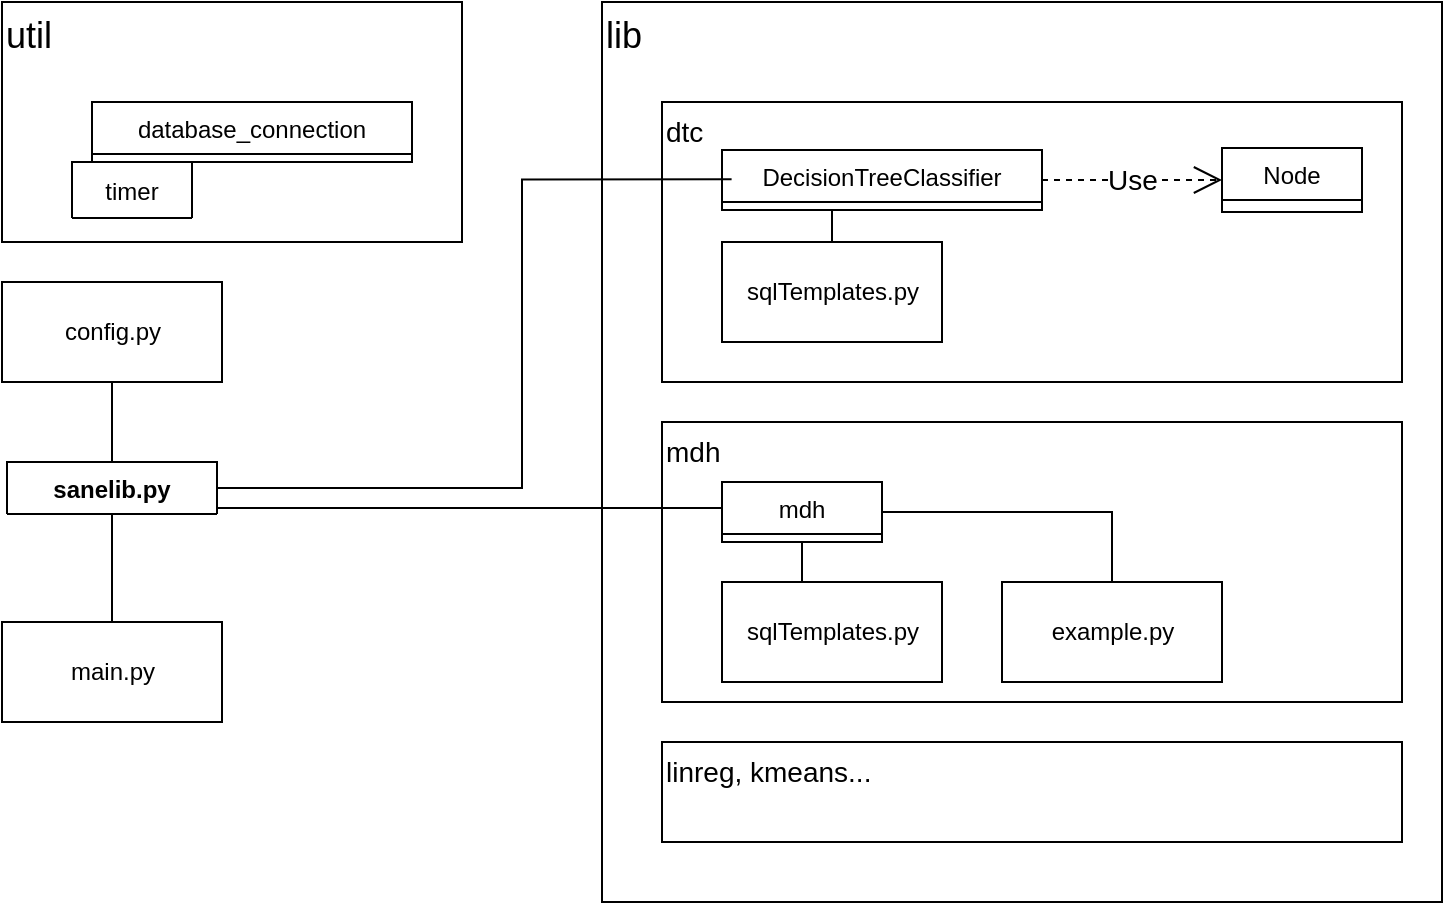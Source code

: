 <mxfile version="14.4.9" type="github">
  <diagram id="C5RBs43oDa-KdzZeNtuy" name="Page-1">
    <mxGraphModel dx="835" dy="569" grid="1" gridSize="10" guides="1" tooltips="1" connect="1" arrows="1" fold="1" page="1" pageScale="1" pageWidth="827" pageHeight="1169" math="0" shadow="0">
      <root>
        <mxCell id="WIyWlLk6GJQsqaUBKTNV-0" />
        <mxCell id="WIyWlLk6GJQsqaUBKTNV-1" parent="WIyWlLk6GJQsqaUBKTNV-0" />
        <mxCell id="xDoAu2jg7uCX6hXLonLB-27" value="&lt;font style=&quot;font-size: 18px&quot;&gt;lib&lt;/font&gt;" style="rounded=0;whiteSpace=wrap;html=1;fillColor=none;align=left;verticalAlign=top;fontStyle=0;fontSize=14;" vertex="1" parent="WIyWlLk6GJQsqaUBKTNV-1">
          <mxGeometry x="380" y="30" width="420" height="450" as="geometry" />
        </mxCell>
        <mxCell id="xDoAu2jg7uCX6hXLonLB-28" value="dtc" style="rounded=0;whiteSpace=wrap;html=1;fillColor=none;align=left;verticalAlign=top;fontStyle=0;fontSize=14;" vertex="1" parent="WIyWlLk6GJQsqaUBKTNV-1">
          <mxGeometry x="410" y="80" width="370" height="140" as="geometry" />
        </mxCell>
        <mxCell id="xDoAu2jg7uCX6hXLonLB-15" value="&lt;font style=&quot;font-size: 18px&quot;&gt;util&lt;/font&gt;" style="rounded=0;whiteSpace=wrap;html=1;fillColor=none;align=left;verticalAlign=top;" vertex="1" parent="WIyWlLk6GJQsqaUBKTNV-1">
          <mxGeometry x="80" y="30" width="230" height="120" as="geometry" />
        </mxCell>
        <mxCell id="xDoAu2jg7uCX6hXLonLB-55" style="edgeStyle=orthogonalEdgeStyle;rounded=0;orthogonalLoop=1;jettySize=auto;html=1;exitX=0.5;exitY=1;exitDx=0;exitDy=0;entryX=0.5;entryY=0;entryDx=0;entryDy=0;endArrow=none;endFill=0;fontSize=14;" edge="1" parent="WIyWlLk6GJQsqaUBKTNV-1" source="xDoAu2jg7uCX6hXLonLB-0" target="xDoAu2jg7uCX6hXLonLB-42">
          <mxGeometry relative="1" as="geometry" />
        </mxCell>
        <mxCell id="xDoAu2jg7uCX6hXLonLB-0" value="DecisionTreeClassifier" style="swimlane;fontStyle=0;align=center;verticalAlign=top;childLayout=stackLayout;horizontal=1;startSize=26;horizontalStack=0;resizeParent=1;resizeParentMax=0;resizeLast=0;collapsible=1;marginBottom=0;direction=east;" vertex="1" collapsed="1" parent="WIyWlLk6GJQsqaUBKTNV-1">
          <mxGeometry x="440" y="104" width="160" height="30" as="geometry">
            <mxRectangle x="100" y="110" width="160" height="112" as="alternateBounds" />
          </mxGeometry>
        </mxCell>
        <mxCell id="xDoAu2jg7uCX6hXLonLB-1" value="+ field: db_connection" style="text;strokeColor=none;fillColor=none;align=left;verticalAlign=top;spacingLeft=4;spacingRight=4;overflow=hidden;rotatable=0;points=[[0,0.5],[1,0.5]];portConstraint=eastwest;" vertex="1" parent="xDoAu2jg7uCX6hXLonLB-0">
          <mxGeometry y="26" width="160" height="26" as="geometry" />
        </mxCell>
        <mxCell id="xDoAu2jg7uCX6hXLonLB-2" value="+ field: engine" style="text;strokeColor=none;fillColor=none;align=left;verticalAlign=top;spacingLeft=4;spacingRight=4;overflow=hidden;rotatable=0;points=[[0,0.5],[1,0.5]];portConstraint=eastwest;" vertex="1" parent="xDoAu2jg7uCX6hXLonLB-0">
          <mxGeometry y="52" width="160" height="26" as="geometry" />
        </mxCell>
        <mxCell id="xDoAu2jg7uCX6hXLonLB-3" value="" style="line;strokeWidth=1;fillColor=none;align=left;verticalAlign=middle;spacingTop=-1;spacingLeft=3;spacingRight=3;rotatable=0;labelPosition=right;points=[];portConstraint=eastwest;" vertex="1" parent="xDoAu2jg7uCX6hXLonLB-0">
          <mxGeometry y="78" width="160" height="8" as="geometry" />
        </mxCell>
        <mxCell id="xDoAu2jg7uCX6hXLonLB-4" value="+ import_df(self,dataframe,name):" style="text;strokeColor=none;fillColor=none;align=left;verticalAlign=top;spacingLeft=4;spacingRight=4;overflow=hidden;rotatable=0;points=[[0,0.5],[1,0.5]];portConstraint=eastwest;" vertex="1" parent="xDoAu2jg7uCX6hXLonLB-0">
          <mxGeometry y="86" width="160" height="26" as="geometry" />
        </mxCell>
        <mxCell id="xDoAu2jg7uCX6hXLonLB-5" value="main.py" style="html=1;" vertex="1" parent="WIyWlLk6GJQsqaUBKTNV-1">
          <mxGeometry x="80" y="340" width="110" height="50" as="geometry" />
        </mxCell>
        <mxCell id="xDoAu2jg7uCX6hXLonLB-8" style="edgeStyle=orthogonalEdgeStyle;rounded=0;orthogonalLoop=1;jettySize=auto;html=1;exitX=0.5;exitY=1;exitDx=0;exitDy=0;entryX=0.5;entryY=0;entryDx=0;entryDy=0;endArrow=none;endFill=0;" edge="1" parent="WIyWlLk6GJQsqaUBKTNV-1" source="xDoAu2jg7uCX6hXLonLB-9" target="xDoAu2jg7uCX6hXLonLB-5">
          <mxGeometry relative="1" as="geometry" />
        </mxCell>
        <mxCell id="xDoAu2jg7uCX6hXLonLB-9" value="sanelib.py" style="swimlane;fontStyle=1;align=center;verticalAlign=top;childLayout=stackLayout;horizontal=1;startSize=26;horizontalStack=0;resizeParent=1;resizeParentMax=0;resizeLast=0;collapsible=1;marginBottom=0;direction=east;" vertex="1" collapsed="1" parent="WIyWlLk6GJQsqaUBKTNV-1">
          <mxGeometry x="82.5" y="260" width="105" height="26" as="geometry">
            <mxRectangle x="135" y="320" width="160" height="86" as="alternateBounds" />
          </mxGeometry>
        </mxCell>
        <mxCell id="xDoAu2jg7uCX6hXLonLB-10" value="+ field: dtc" style="text;strokeColor=none;fillColor=none;align=left;verticalAlign=top;spacingLeft=4;spacingRight=4;overflow=hidden;rotatable=0;points=[[0,0.5],[1,0.5]];portConstraint=eastwest;" vertex="1" parent="xDoAu2jg7uCX6hXLonLB-9">
          <mxGeometry y="26" width="105" height="26" as="geometry" />
        </mxCell>
        <mxCell id="xDoAu2jg7uCX6hXLonLB-11" value="+ field: mdh" style="text;strokeColor=none;fillColor=none;align=left;verticalAlign=top;spacingLeft=4;spacingRight=4;overflow=hidden;rotatable=0;points=[[0,0.5],[1,0.5]];portConstraint=eastwest;" vertex="1" parent="xDoAu2jg7uCX6hXLonLB-9">
          <mxGeometry y="52" width="105" height="26" as="geometry" />
        </mxCell>
        <mxCell id="xDoAu2jg7uCX6hXLonLB-12" value="" style="line;strokeWidth=1;fillColor=none;align=left;verticalAlign=middle;spacingTop=-1;spacingLeft=3;spacingRight=3;rotatable=0;labelPosition=right;points=[];portConstraint=eastwest;" vertex="1" parent="xDoAu2jg7uCX6hXLonLB-9">
          <mxGeometry y="78" width="105" height="8" as="geometry" />
        </mxCell>
        <mxCell id="xDoAu2jg7uCX6hXLonLB-21" value="timer" style="swimlane;fontStyle=0;childLayout=stackLayout;horizontal=1;startSize=28;fillColor=none;horizontalStack=0;resizeParent=1;resizeParentMax=0;resizeLast=0;collapsible=1;marginBottom=0;" vertex="1" collapsed="1" parent="WIyWlLk6GJQsqaUBKTNV-1">
          <mxGeometry x="115" y="110" width="60" height="28" as="geometry">
            <mxRectangle x="350" y="270" width="60" height="52" as="alternateBounds" />
          </mxGeometry>
        </mxCell>
        <mxCell id="xDoAu2jg7uCX6hXLonLB-26" style="edgeStyle=orthogonalEdgeStyle;rounded=0;orthogonalLoop=1;jettySize=auto;html=1;endArrow=none;endFill=0;" edge="1" parent="WIyWlLk6GJQsqaUBKTNV-1" source="xDoAu2jg7uCX6hXLonLB-25" target="xDoAu2jg7uCX6hXLonLB-9">
          <mxGeometry relative="1" as="geometry" />
        </mxCell>
        <mxCell id="xDoAu2jg7uCX6hXLonLB-25" value="config.py" style="html=1;" vertex="1" parent="WIyWlLk6GJQsqaUBKTNV-1">
          <mxGeometry x="80" y="170" width="110" height="50" as="geometry" />
        </mxCell>
        <mxCell id="xDoAu2jg7uCX6hXLonLB-29" value="mdh" style="rounded=0;whiteSpace=wrap;html=1;fillColor=none;align=left;verticalAlign=top;fontStyle=0;fontSize=14;" vertex="1" parent="WIyWlLk6GJQsqaUBKTNV-1">
          <mxGeometry x="410" y="240" width="370" height="140" as="geometry" />
        </mxCell>
        <mxCell id="xDoAu2jg7uCX6hXLonLB-30" value="linreg, kmeans..." style="rounded=0;whiteSpace=wrap;html=1;fillColor=none;align=left;verticalAlign=top;fontStyle=0;fontSize=14;" vertex="1" parent="WIyWlLk6GJQsqaUBKTNV-1">
          <mxGeometry x="410" y="400" width="370" height="50" as="geometry" />
        </mxCell>
        <mxCell id="xDoAu2jg7uCX6hXLonLB-31" value="database_connection" style="swimlane;fontStyle=0;align=center;verticalAlign=top;childLayout=stackLayout;horizontal=1;startSize=26;horizontalStack=0;resizeParent=1;resizeParentMax=0;resizeLast=0;collapsible=1;marginBottom=0;direction=east;" vertex="1" collapsed="1" parent="WIyWlLk6GJQsqaUBKTNV-1">
          <mxGeometry x="125" y="80" width="160" height="30" as="geometry">
            <mxRectangle x="100" y="110" width="160" height="112" as="alternateBounds" />
          </mxGeometry>
        </mxCell>
        <mxCell id="xDoAu2jg7uCX6hXLonLB-32" value="+ field: db_connection" style="text;strokeColor=none;fillColor=none;align=left;verticalAlign=top;spacingLeft=4;spacingRight=4;overflow=hidden;rotatable=0;points=[[0,0.5],[1,0.5]];portConstraint=eastwest;" vertex="1" parent="xDoAu2jg7uCX6hXLonLB-31">
          <mxGeometry y="26" width="160" height="26" as="geometry" />
        </mxCell>
        <mxCell id="xDoAu2jg7uCX6hXLonLB-33" value="+ field: engine" style="text;strokeColor=none;fillColor=none;align=left;verticalAlign=top;spacingLeft=4;spacingRight=4;overflow=hidden;rotatable=0;points=[[0,0.5],[1,0.5]];portConstraint=eastwest;" vertex="1" parent="xDoAu2jg7uCX6hXLonLB-31">
          <mxGeometry y="52" width="160" height="26" as="geometry" />
        </mxCell>
        <mxCell id="xDoAu2jg7uCX6hXLonLB-34" value="" style="line;strokeWidth=1;fillColor=none;align=left;verticalAlign=middle;spacingTop=-1;spacingLeft=3;spacingRight=3;rotatable=0;labelPosition=right;points=[];portConstraint=eastwest;" vertex="1" parent="xDoAu2jg7uCX6hXLonLB-31">
          <mxGeometry y="78" width="160" height="8" as="geometry" />
        </mxCell>
        <mxCell id="xDoAu2jg7uCX6hXLonLB-35" value="+ import_df(self,dataframe,name):" style="text;strokeColor=none;fillColor=none;align=left;verticalAlign=top;spacingLeft=4;spacingRight=4;overflow=hidden;rotatable=0;points=[[0,0.5],[1,0.5]];portConstraint=eastwest;" vertex="1" parent="xDoAu2jg7uCX6hXLonLB-31">
          <mxGeometry y="86" width="160" height="26" as="geometry" />
        </mxCell>
        <mxCell id="xDoAu2jg7uCX6hXLonLB-36" value="Node" style="swimlane;fontStyle=0;align=center;verticalAlign=top;childLayout=stackLayout;horizontal=1;startSize=26;horizontalStack=0;resizeParent=1;resizeParentMax=0;resizeLast=0;collapsible=1;marginBottom=0;direction=east;" vertex="1" collapsed="1" parent="WIyWlLk6GJQsqaUBKTNV-1">
          <mxGeometry x="690" y="103" width="70" height="32" as="geometry">
            <mxRectangle x="100" y="110" width="160" height="112" as="alternateBounds" />
          </mxGeometry>
        </mxCell>
        <mxCell id="xDoAu2jg7uCX6hXLonLB-37" value="+ field: db_connection" style="text;strokeColor=none;fillColor=none;align=left;verticalAlign=top;spacingLeft=4;spacingRight=4;overflow=hidden;rotatable=0;points=[[0,0.5],[1,0.5]];portConstraint=eastwest;" vertex="1" parent="xDoAu2jg7uCX6hXLonLB-36">
          <mxGeometry y="26" width="70" height="26" as="geometry" />
        </mxCell>
        <mxCell id="xDoAu2jg7uCX6hXLonLB-38" value="+ field: engine" style="text;strokeColor=none;fillColor=none;align=left;verticalAlign=top;spacingLeft=4;spacingRight=4;overflow=hidden;rotatable=0;points=[[0,0.5],[1,0.5]];portConstraint=eastwest;" vertex="1" parent="xDoAu2jg7uCX6hXLonLB-36">
          <mxGeometry y="52" width="70" height="26" as="geometry" />
        </mxCell>
        <mxCell id="xDoAu2jg7uCX6hXLonLB-39" value="" style="line;strokeWidth=1;fillColor=none;align=left;verticalAlign=middle;spacingTop=-1;spacingLeft=3;spacingRight=3;rotatable=0;labelPosition=right;points=[];portConstraint=eastwest;" vertex="1" parent="xDoAu2jg7uCX6hXLonLB-36">
          <mxGeometry y="78" width="70" height="8" as="geometry" />
        </mxCell>
        <mxCell id="xDoAu2jg7uCX6hXLonLB-40" value="+ import_df(self,dataframe,name):" style="text;strokeColor=none;fillColor=none;align=left;verticalAlign=top;spacingLeft=4;spacingRight=4;overflow=hidden;rotatable=0;points=[[0,0.5],[1,0.5]];portConstraint=eastwest;" vertex="1" parent="xDoAu2jg7uCX6hXLonLB-36">
          <mxGeometry y="86" width="70" height="26" as="geometry" />
        </mxCell>
        <mxCell id="xDoAu2jg7uCX6hXLonLB-41" value="Use" style="endArrow=open;endSize=12;dashed=1;html=1;fontSize=14;exitX=1;exitY=0.5;exitDx=0;exitDy=0;entryX=0;entryY=0.5;entryDx=0;entryDy=0;" edge="1" parent="WIyWlLk6GJQsqaUBKTNV-1" source="xDoAu2jg7uCX6hXLonLB-0" target="xDoAu2jg7uCX6hXLonLB-36">
          <mxGeometry width="160" relative="1" as="geometry">
            <mxPoint x="590" y="160.58" as="sourcePoint" />
            <mxPoint x="750" y="160.58" as="targetPoint" />
          </mxGeometry>
        </mxCell>
        <mxCell id="xDoAu2jg7uCX6hXLonLB-42" value="sqlTemplates.py" style="html=1;" vertex="1" parent="WIyWlLk6GJQsqaUBKTNV-1">
          <mxGeometry x="440" y="150" width="110" height="50" as="geometry" />
        </mxCell>
        <mxCell id="xDoAu2jg7uCX6hXLonLB-53" style="edgeStyle=orthogonalEdgeStyle;rounded=0;orthogonalLoop=1;jettySize=auto;html=1;exitX=0.5;exitY=1;exitDx=0;exitDy=0;endArrow=none;endFill=0;fontSize=14;" edge="1" parent="WIyWlLk6GJQsqaUBKTNV-1" source="xDoAu2jg7uCX6hXLonLB-44" target="xDoAu2jg7uCX6hXLonLB-49">
          <mxGeometry relative="1" as="geometry">
            <Array as="points">
              <mxPoint x="480" y="320" />
            </Array>
          </mxGeometry>
        </mxCell>
        <mxCell id="xDoAu2jg7uCX6hXLonLB-54" style="edgeStyle=orthogonalEdgeStyle;rounded=0;orthogonalLoop=1;jettySize=auto;html=1;exitX=1;exitY=0.5;exitDx=0;exitDy=0;entryX=0.5;entryY=0;entryDx=0;entryDy=0;endArrow=none;endFill=0;fontSize=14;" edge="1" parent="WIyWlLk6GJQsqaUBKTNV-1" source="xDoAu2jg7uCX6hXLonLB-44" target="xDoAu2jg7uCX6hXLonLB-50">
          <mxGeometry relative="1" as="geometry" />
        </mxCell>
        <mxCell id="xDoAu2jg7uCX6hXLonLB-44" value="mdh" style="swimlane;fontStyle=0;align=center;verticalAlign=top;childLayout=stackLayout;horizontal=1;startSize=26;horizontalStack=0;resizeParent=1;resizeParentMax=0;resizeLast=0;collapsible=1;marginBottom=0;direction=east;" vertex="1" collapsed="1" parent="WIyWlLk6GJQsqaUBKTNV-1">
          <mxGeometry x="440" y="270" width="80" height="30" as="geometry">
            <mxRectangle x="100" y="110" width="160" height="112" as="alternateBounds" />
          </mxGeometry>
        </mxCell>
        <mxCell id="xDoAu2jg7uCX6hXLonLB-45" value="+ field: db_connection" style="text;strokeColor=none;fillColor=none;align=left;verticalAlign=top;spacingLeft=4;spacingRight=4;overflow=hidden;rotatable=0;points=[[0,0.5],[1,0.5]];portConstraint=eastwest;" vertex="1" parent="xDoAu2jg7uCX6hXLonLB-44">
          <mxGeometry y="26" width="80" height="26" as="geometry" />
        </mxCell>
        <mxCell id="xDoAu2jg7uCX6hXLonLB-46" value="+ field: engine" style="text;strokeColor=none;fillColor=none;align=left;verticalAlign=top;spacingLeft=4;spacingRight=4;overflow=hidden;rotatable=0;points=[[0,0.5],[1,0.5]];portConstraint=eastwest;" vertex="1" parent="xDoAu2jg7uCX6hXLonLB-44">
          <mxGeometry y="52" width="80" height="26" as="geometry" />
        </mxCell>
        <mxCell id="xDoAu2jg7uCX6hXLonLB-47" value="" style="line;strokeWidth=1;fillColor=none;align=left;verticalAlign=middle;spacingTop=-1;spacingLeft=3;spacingRight=3;rotatable=0;labelPosition=right;points=[];portConstraint=eastwest;" vertex="1" parent="xDoAu2jg7uCX6hXLonLB-44">
          <mxGeometry y="78" width="80" height="8" as="geometry" />
        </mxCell>
        <mxCell id="xDoAu2jg7uCX6hXLonLB-48" value="+ import_df(self,dataframe,name):" style="text;strokeColor=none;fillColor=none;align=left;verticalAlign=top;spacingLeft=4;spacingRight=4;overflow=hidden;rotatable=0;points=[[0,0.5],[1,0.5]];portConstraint=eastwest;" vertex="1" parent="xDoAu2jg7uCX6hXLonLB-44">
          <mxGeometry y="86" width="80" height="26" as="geometry" />
        </mxCell>
        <mxCell id="xDoAu2jg7uCX6hXLonLB-49" value="sqlTemplates.py" style="html=1;" vertex="1" parent="WIyWlLk6GJQsqaUBKTNV-1">
          <mxGeometry x="440" y="320" width="110" height="50" as="geometry" />
        </mxCell>
        <mxCell id="xDoAu2jg7uCX6hXLonLB-50" value="example.py" style="html=1;" vertex="1" parent="WIyWlLk6GJQsqaUBKTNV-1">
          <mxGeometry x="580" y="320" width="110" height="50" as="geometry" />
        </mxCell>
        <mxCell id="xDoAu2jg7uCX6hXLonLB-51" style="edgeStyle=orthogonalEdgeStyle;rounded=0;orthogonalLoop=1;jettySize=auto;html=1;endArrow=none;endFill=0;entryX=1;entryY=0.5;entryDx=0;entryDy=0;exitX=0.03;exitY=0.489;exitDx=0;exitDy=0;exitPerimeter=0;" edge="1" parent="WIyWlLk6GJQsqaUBKTNV-1" source="xDoAu2jg7uCX6hXLonLB-0" target="xDoAu2jg7uCX6hXLonLB-9">
          <mxGeometry relative="1" as="geometry">
            <mxPoint x="345" y="230" as="sourcePoint" />
            <mxPoint x="240" y="270" as="targetPoint" />
            <Array as="points">
              <mxPoint x="340" y="119" />
              <mxPoint x="340" y="273" />
            </Array>
          </mxGeometry>
        </mxCell>
        <mxCell id="xDoAu2jg7uCX6hXLonLB-52" style="edgeStyle=orthogonalEdgeStyle;rounded=0;orthogonalLoop=1;jettySize=auto;html=1;endArrow=none;endFill=0;entryX=1;entryY=0.5;entryDx=0;entryDy=0;exitX=0;exitY=0.5;exitDx=0;exitDy=0;" edge="1" parent="WIyWlLk6GJQsqaUBKTNV-1" source="xDoAu2jg7uCX6hXLonLB-44" target="xDoAu2jg7uCX6hXLonLB-9">
          <mxGeometry relative="1" as="geometry">
            <mxPoint x="454.8" y="128.67" as="sourcePoint" />
            <mxPoint x="197.5" y="283" as="targetPoint" />
            <Array as="points">
              <mxPoint x="440" y="283" />
              <mxPoint x="187" y="283" />
            </Array>
          </mxGeometry>
        </mxCell>
      </root>
    </mxGraphModel>
  </diagram>
</mxfile>
